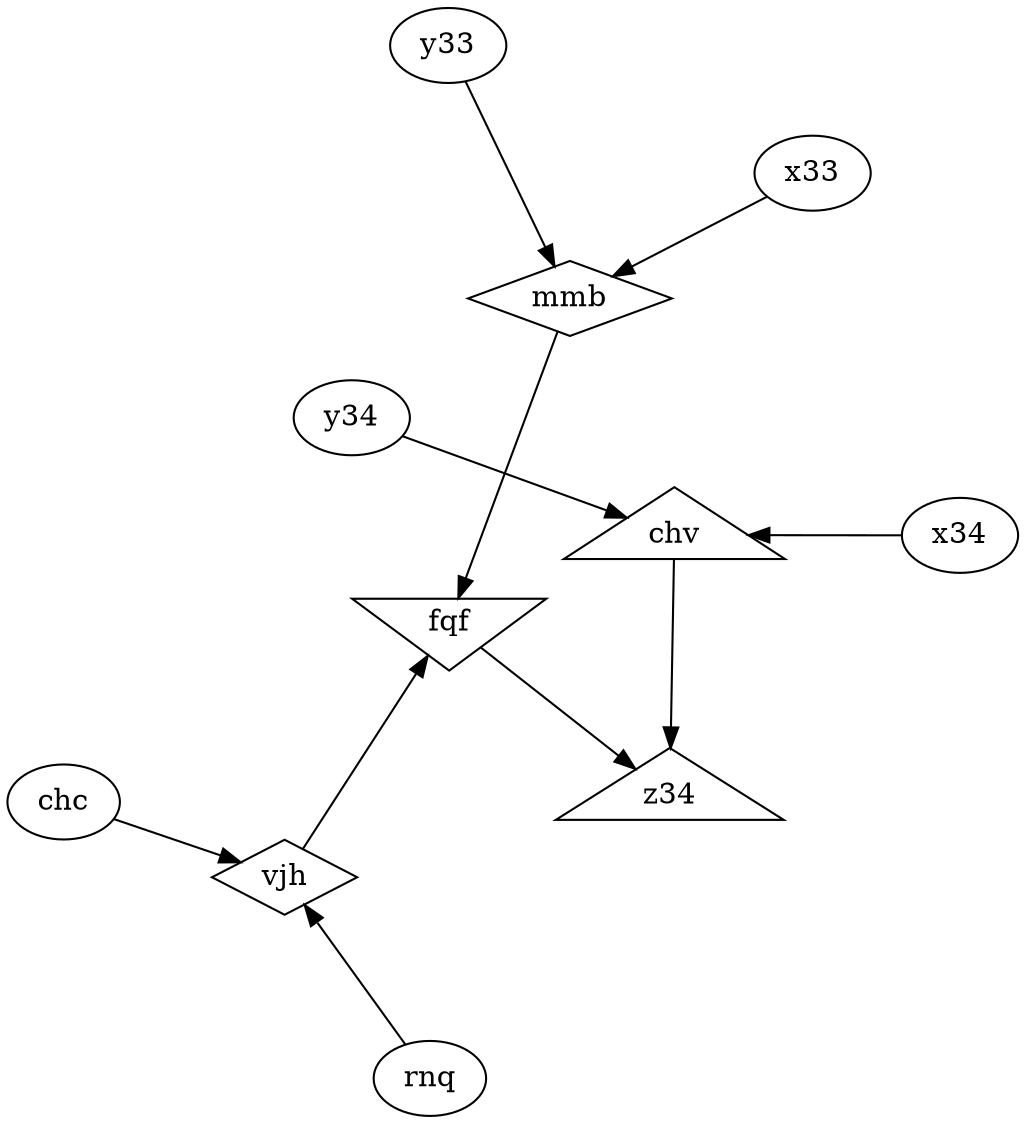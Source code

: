 digraph g1 {
  layout="fdp";
  overlap="false";
  splines="true";
  chv [shape=triangle]
  x34 -> chv
  y34 -> chv
  fqf [shape=invtriangle]
  mmb -> fqf
  vjh -> fqf
  mmb [shape=diamond]
  y33 -> mmb
  x33 -> mmb
  vjh [shape=diamond]
  chc -> vjh
  rnq -> vjh
  z34 [shape=triangle]
  chv -> z34
  fqf -> z34
}
